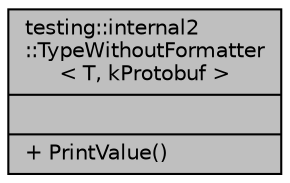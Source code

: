 digraph "testing::internal2::TypeWithoutFormatter&lt; T, kProtobuf &gt;"
{
  edge [fontname="Helvetica",fontsize="10",labelfontname="Helvetica",labelfontsize="10"];
  node [fontname="Helvetica",fontsize="10",shape=record];
  Node1 [label="{testing::internal2\l::TypeWithoutFormatter\l\< T, kProtobuf \>\n||+ PrintValue()\l}",height=0.2,width=0.4,color="black", fillcolor="grey75", style="filled", fontcolor="black"];
}
